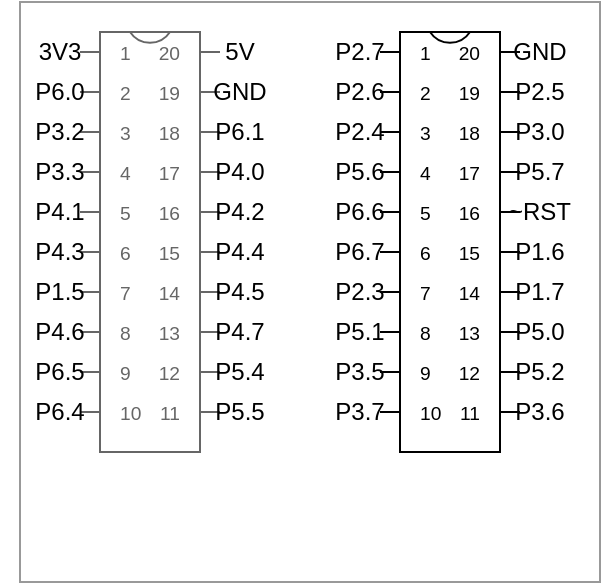 <mxfile version="21.3.3" type="github">
  <diagram name="第 1 页" id="4RQRIDMLdJYoDIxO6LaD">
    <mxGraphModel dx="954" dy="616" grid="1" gridSize="10" guides="1" tooltips="1" connect="1" arrows="1" fold="1" page="1" pageScale="1" pageWidth="827" pageHeight="1169" math="0" shadow="0">
      <root>
        <mxCell id="0" />
        <mxCell id="1" parent="0" />
        <mxCell id="X28hhRZo-8PjNzHXurgf-2" value="" style="shadow=0;dashed=0;align=center;html=1;strokeWidth=1;shape=mxgraph.electrical.logic_gates.dual_inline_ic;labelNames=a,b,c,d,e,f,g,h,i,j,k,l,m,n,o,p,q,r,s,t;whiteSpace=wrap;" vertex="1" parent="1">
          <mxGeometry x="580" y="80" width="70" height="210" as="geometry" />
        </mxCell>
        <mxCell id="X28hhRZo-8PjNzHXurgf-6" value="MSP432P401R" style="whiteSpace=wrap;aspect=fixed;fontColor=none;noLabel=1;opacity=40;html=1;verticalAlign=bottom;" vertex="1" parent="1">
          <mxGeometry x="550" y="65" width="290" height="290" as="geometry" />
        </mxCell>
        <mxCell id="X28hhRZo-8PjNzHXurgf-10" value="3V3" style="text;html=1;strokeColor=none;fillColor=none;align=center;verticalAlign=middle;whiteSpace=wrap;rounded=0;" vertex="1" parent="1">
          <mxGeometry x="540" y="80" width="60" height="20" as="geometry" />
        </mxCell>
        <mxCell id="X28hhRZo-8PjNzHXurgf-11" value="P6.0" style="text;html=1;strokeColor=none;fillColor=none;align=center;verticalAlign=middle;whiteSpace=wrap;rounded=0;" vertex="1" parent="1">
          <mxGeometry x="540" y="100" width="60" height="20" as="geometry" />
        </mxCell>
        <mxCell id="X28hhRZo-8PjNzHXurgf-14" value="P3.2" style="text;html=1;strokeColor=none;fillColor=none;align=center;verticalAlign=middle;whiteSpace=wrap;rounded=0;" vertex="1" parent="1">
          <mxGeometry x="540" y="120" width="60" height="20" as="geometry" />
        </mxCell>
        <mxCell id="X28hhRZo-8PjNzHXurgf-15" value="P3.3" style="text;html=1;strokeColor=none;fillColor=none;align=center;verticalAlign=middle;whiteSpace=wrap;rounded=0;" vertex="1" parent="1">
          <mxGeometry x="540" y="140" width="60" height="20" as="geometry" />
        </mxCell>
        <mxCell id="X28hhRZo-8PjNzHXurgf-16" value="P4.1" style="text;html=1;strokeColor=none;fillColor=none;align=center;verticalAlign=middle;whiteSpace=wrap;rounded=0;" vertex="1" parent="1">
          <mxGeometry x="540" y="160" width="60" height="20" as="geometry" />
        </mxCell>
        <mxCell id="X28hhRZo-8PjNzHXurgf-17" value="P4.3" style="text;html=1;strokeColor=none;fillColor=none;align=center;verticalAlign=middle;whiteSpace=wrap;rounded=0;" vertex="1" parent="1">
          <mxGeometry x="540" y="180" width="60" height="20" as="geometry" />
        </mxCell>
        <mxCell id="X28hhRZo-8PjNzHXurgf-18" value="P1.5" style="text;html=1;strokeColor=none;fillColor=none;align=center;verticalAlign=middle;whiteSpace=wrap;rounded=0;" vertex="1" parent="1">
          <mxGeometry x="540" y="200" width="60" height="20" as="geometry" />
        </mxCell>
        <mxCell id="X28hhRZo-8PjNzHXurgf-19" value="P4.6" style="text;html=1;strokeColor=none;fillColor=none;align=center;verticalAlign=middle;whiteSpace=wrap;rounded=0;" vertex="1" parent="1">
          <mxGeometry x="540" y="220" width="60" height="20" as="geometry" />
        </mxCell>
        <mxCell id="X28hhRZo-8PjNzHXurgf-20" value="P6.5" style="text;html=1;strokeColor=none;fillColor=none;align=center;verticalAlign=middle;whiteSpace=wrap;rounded=0;" vertex="1" parent="1">
          <mxGeometry x="540" y="240" width="60" height="20" as="geometry" />
        </mxCell>
        <mxCell id="X28hhRZo-8PjNzHXurgf-21" value="P6.4" style="text;html=1;strokeColor=none;fillColor=none;align=center;verticalAlign=middle;whiteSpace=wrap;rounded=0;" vertex="1" parent="1">
          <mxGeometry x="540" y="260" width="60" height="20" as="geometry" />
        </mxCell>
        <mxCell id="X28hhRZo-8PjNzHXurgf-22" value="5V" style="text;html=1;strokeColor=none;fillColor=none;align=center;verticalAlign=middle;whiteSpace=wrap;rounded=0;" vertex="1" parent="1">
          <mxGeometry x="630" y="80" width="60" height="20" as="geometry" />
        </mxCell>
        <mxCell id="X28hhRZo-8PjNzHXurgf-25" value="P4.5" style="text;html=1;strokeColor=none;fillColor=none;align=center;verticalAlign=middle;whiteSpace=wrap;rounded=0;" vertex="1" parent="1">
          <mxGeometry x="630" y="200" width="60" height="20" as="geometry" />
        </mxCell>
        <mxCell id="X28hhRZo-8PjNzHXurgf-26" value="GND" style="text;html=1;strokeColor=none;fillColor=none;align=center;verticalAlign=middle;whiteSpace=wrap;rounded=0;" vertex="1" parent="1">
          <mxGeometry x="630" y="100" width="60" height="20" as="geometry" />
        </mxCell>
        <mxCell id="X28hhRZo-8PjNzHXurgf-27" value="P6.1" style="text;html=1;strokeColor=none;fillColor=none;align=center;verticalAlign=middle;whiteSpace=wrap;rounded=0;" vertex="1" parent="1">
          <mxGeometry x="630" y="120" width="60" height="20" as="geometry" />
        </mxCell>
        <mxCell id="X28hhRZo-8PjNzHXurgf-28" value="P4.0" style="text;html=1;strokeColor=none;fillColor=none;align=center;verticalAlign=middle;whiteSpace=wrap;rounded=0;" vertex="1" parent="1">
          <mxGeometry x="630" y="140" width="60" height="20" as="geometry" />
        </mxCell>
        <mxCell id="X28hhRZo-8PjNzHXurgf-29" value="P4.2" style="text;html=1;strokeColor=none;fillColor=none;align=center;verticalAlign=middle;whiteSpace=wrap;rounded=0;" vertex="1" parent="1">
          <mxGeometry x="630" y="160" width="60" height="20" as="geometry" />
        </mxCell>
        <mxCell id="X28hhRZo-8PjNzHXurgf-30" value="P4.4" style="text;html=1;strokeColor=none;fillColor=none;align=center;verticalAlign=middle;whiteSpace=wrap;rounded=0;" vertex="1" parent="1">
          <mxGeometry x="630" y="180" width="60" height="20" as="geometry" />
        </mxCell>
        <mxCell id="X28hhRZo-8PjNzHXurgf-31" value="P4.7" style="text;html=1;strokeColor=none;fillColor=none;align=center;verticalAlign=middle;whiteSpace=wrap;rounded=0;" vertex="1" parent="1">
          <mxGeometry x="615" y="220" width="90" height="20" as="geometry" />
        </mxCell>
        <mxCell id="X28hhRZo-8PjNzHXurgf-32" value="P5.4" style="text;html=1;strokeColor=none;fillColor=none;align=center;verticalAlign=middle;whiteSpace=wrap;rounded=0;" vertex="1" parent="1">
          <mxGeometry x="630" y="240" width="60" height="20" as="geometry" />
        </mxCell>
        <mxCell id="X28hhRZo-8PjNzHXurgf-33" value="P5.5" style="text;html=1;strokeColor=none;fillColor=none;align=center;verticalAlign=middle;whiteSpace=wrap;rounded=0;" vertex="1" parent="1">
          <mxGeometry x="630" y="260" width="60" height="20" as="geometry" />
        </mxCell>
        <mxCell id="X28hhRZo-8PjNzHXurgf-55" value="" style="shadow=0;dashed=0;align=center;html=1;strokeWidth=1;shape=mxgraph.electrical.logic_gates.dual_inline_ic;labelNames=a,b,c,d,e,f,g,h,i,j,k,l,m,n,o,p,q,r,s,t;whiteSpace=wrap;" vertex="1" parent="1">
          <mxGeometry x="730" y="80" width="70" height="210" as="geometry" />
        </mxCell>
        <mxCell id="X28hhRZo-8PjNzHXurgf-56" value="GND" style="text;html=1;strokeColor=none;fillColor=none;align=center;verticalAlign=middle;whiteSpace=wrap;rounded=0;" vertex="1" parent="1">
          <mxGeometry x="780" y="80" width="60" height="20" as="geometry" />
        </mxCell>
        <mxCell id="X28hhRZo-8PjNzHXurgf-57" value="P2.5" style="text;html=1;strokeColor=none;fillColor=none;align=center;verticalAlign=middle;whiteSpace=wrap;rounded=0;" vertex="1" parent="1">
          <mxGeometry x="780" y="100" width="60" height="20" as="geometry" />
        </mxCell>
        <mxCell id="X28hhRZo-8PjNzHXurgf-58" value="P3.0" style="text;html=1;strokeColor=none;fillColor=none;align=center;verticalAlign=middle;whiteSpace=wrap;rounded=0;" vertex="1" parent="1">
          <mxGeometry x="780" y="120" width="60" height="20" as="geometry" />
        </mxCell>
        <mxCell id="X28hhRZo-8PjNzHXurgf-59" value="P5.7" style="text;html=1;strokeColor=none;fillColor=none;align=center;verticalAlign=middle;whiteSpace=wrap;rounded=0;" vertex="1" parent="1">
          <mxGeometry x="780" y="140" width="60" height="20" as="geometry" />
        </mxCell>
        <mxCell id="X28hhRZo-8PjNzHXurgf-60" value="~RST" style="text;html=1;strokeColor=none;fillColor=none;align=center;verticalAlign=middle;whiteSpace=wrap;rounded=0;" vertex="1" parent="1">
          <mxGeometry x="780" y="160" width="60" height="20" as="geometry" />
        </mxCell>
        <mxCell id="X28hhRZo-8PjNzHXurgf-61" value="P1.6" style="text;html=1;strokeColor=none;fillColor=none;align=center;verticalAlign=middle;whiteSpace=wrap;rounded=0;" vertex="1" parent="1">
          <mxGeometry x="780" y="180" width="60" height="20" as="geometry" />
        </mxCell>
        <mxCell id="X28hhRZo-8PjNzHXurgf-62" value="P1.7" style="text;html=1;strokeColor=none;fillColor=none;align=center;verticalAlign=middle;whiteSpace=wrap;rounded=0;" vertex="1" parent="1">
          <mxGeometry x="780" y="200" width="60" height="20" as="geometry" />
        </mxCell>
        <mxCell id="X28hhRZo-8PjNzHXurgf-63" value="P5.0" style="text;html=1;strokeColor=none;fillColor=none;align=center;verticalAlign=middle;whiteSpace=wrap;rounded=0;" vertex="1" parent="1">
          <mxGeometry x="780" y="220" width="60" height="20" as="geometry" />
        </mxCell>
        <mxCell id="X28hhRZo-8PjNzHXurgf-64" value="P5.2" style="text;html=1;strokeColor=none;fillColor=none;align=center;verticalAlign=middle;whiteSpace=wrap;rounded=0;" vertex="1" parent="1">
          <mxGeometry x="780" y="240" width="60" height="20" as="geometry" />
        </mxCell>
        <mxCell id="X28hhRZo-8PjNzHXurgf-65" value="P3.6" style="text;html=1;strokeColor=none;fillColor=none;align=center;verticalAlign=middle;whiteSpace=wrap;rounded=0;" vertex="1" parent="1">
          <mxGeometry x="780" y="260" width="60" height="20" as="geometry" />
        </mxCell>
        <mxCell id="X28hhRZo-8PjNzHXurgf-66" value="P2.7" style="text;html=1;strokeColor=none;fillColor=none;align=center;verticalAlign=middle;whiteSpace=wrap;rounded=0;" vertex="1" parent="1">
          <mxGeometry x="690" y="80" width="60" height="20" as="geometry" />
        </mxCell>
        <mxCell id="X28hhRZo-8PjNzHXurgf-67" value="P2.6" style="text;html=1;strokeColor=none;fillColor=none;align=center;verticalAlign=middle;whiteSpace=wrap;rounded=0;" vertex="1" parent="1">
          <mxGeometry x="690" y="100" width="60" height="20" as="geometry" />
        </mxCell>
        <mxCell id="X28hhRZo-8PjNzHXurgf-68" value="P2.4" style="text;html=1;strokeColor=none;fillColor=none;align=center;verticalAlign=middle;whiteSpace=wrap;rounded=0;" vertex="1" parent="1">
          <mxGeometry x="690" y="120" width="60" height="20" as="geometry" />
        </mxCell>
        <mxCell id="X28hhRZo-8PjNzHXurgf-69" value="P5.6" style="text;html=1;strokeColor=none;fillColor=none;align=center;verticalAlign=middle;whiteSpace=wrap;rounded=0;" vertex="1" parent="1">
          <mxGeometry x="690" y="140" width="60" height="20" as="geometry" />
        </mxCell>
        <mxCell id="X28hhRZo-8PjNzHXurgf-70" value="P6.6" style="text;html=1;strokeColor=none;fillColor=none;align=center;verticalAlign=middle;whiteSpace=wrap;rounded=0;" vertex="1" parent="1">
          <mxGeometry x="690" y="160" width="60" height="20" as="geometry" />
        </mxCell>
        <mxCell id="X28hhRZo-8PjNzHXurgf-71" value="P6.7" style="text;html=1;strokeColor=none;fillColor=none;align=center;verticalAlign=middle;whiteSpace=wrap;rounded=0;" vertex="1" parent="1">
          <mxGeometry x="690" y="180" width="60" height="20" as="geometry" />
        </mxCell>
        <mxCell id="X28hhRZo-8PjNzHXurgf-72" value="P2.3" style="text;html=1;strokeColor=none;fillColor=none;align=center;verticalAlign=middle;whiteSpace=wrap;rounded=0;" vertex="1" parent="1">
          <mxGeometry x="690" y="200" width="60" height="20" as="geometry" />
        </mxCell>
        <mxCell id="X28hhRZo-8PjNzHXurgf-73" value="P5.1" style="text;html=1;strokeColor=none;fillColor=none;align=center;verticalAlign=middle;whiteSpace=wrap;rounded=0;" vertex="1" parent="1">
          <mxGeometry x="690" y="220" width="60" height="20" as="geometry" />
        </mxCell>
        <mxCell id="X28hhRZo-8PjNzHXurgf-74" value="P3.5" style="text;html=1;strokeColor=none;fillColor=none;align=center;verticalAlign=middle;whiteSpace=wrap;rounded=0;" vertex="1" parent="1">
          <mxGeometry x="690" y="240" width="60" height="20" as="geometry" />
        </mxCell>
        <mxCell id="X28hhRZo-8PjNzHXurgf-75" value="P3.7" style="text;html=1;strokeColor=none;fillColor=none;align=center;verticalAlign=middle;whiteSpace=wrap;rounded=0;" vertex="1" parent="1">
          <mxGeometry x="690" y="260" width="60" height="20" as="geometry" />
        </mxCell>
      </root>
    </mxGraphModel>
  </diagram>
</mxfile>
